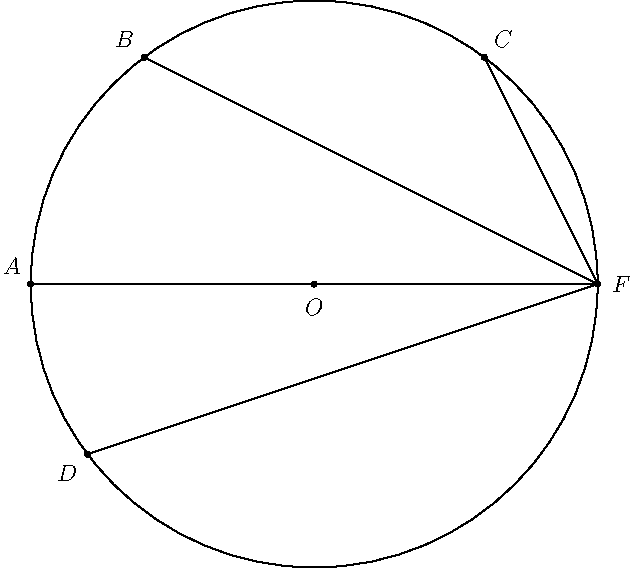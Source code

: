 import geometry;

unitsize(1cm);

pair O = (0,0);
real r = 5;
path c = circle(O,r);

// pair A = (-5,0);
// pair B = (5,0);

pair F = (5,0);
pair D = (-4,-3);
pair C = (3,4);
pair B = (-3,4);
pair A = (-5,0);

// line l = line(F, true, P, true);

// draw(l);
draw(c);
draw(F -- A);
draw(F -- B);
draw(F -- C);
draw(F -- D);

dot("$O$", O, 2S);
dot("$A$", A, 2NW);
dot("$B$", B, 2NW);
dot("$C$", C, 2NE);
dot("$D$", D, 2SW);
dot("$F$", F, 2E);
// dot("$P$", P, 2N);

// pair[] ps = intersectionpoints(l, c);
// pair Q = ps[1];
// dot("$Q$", Q, 2SE);
